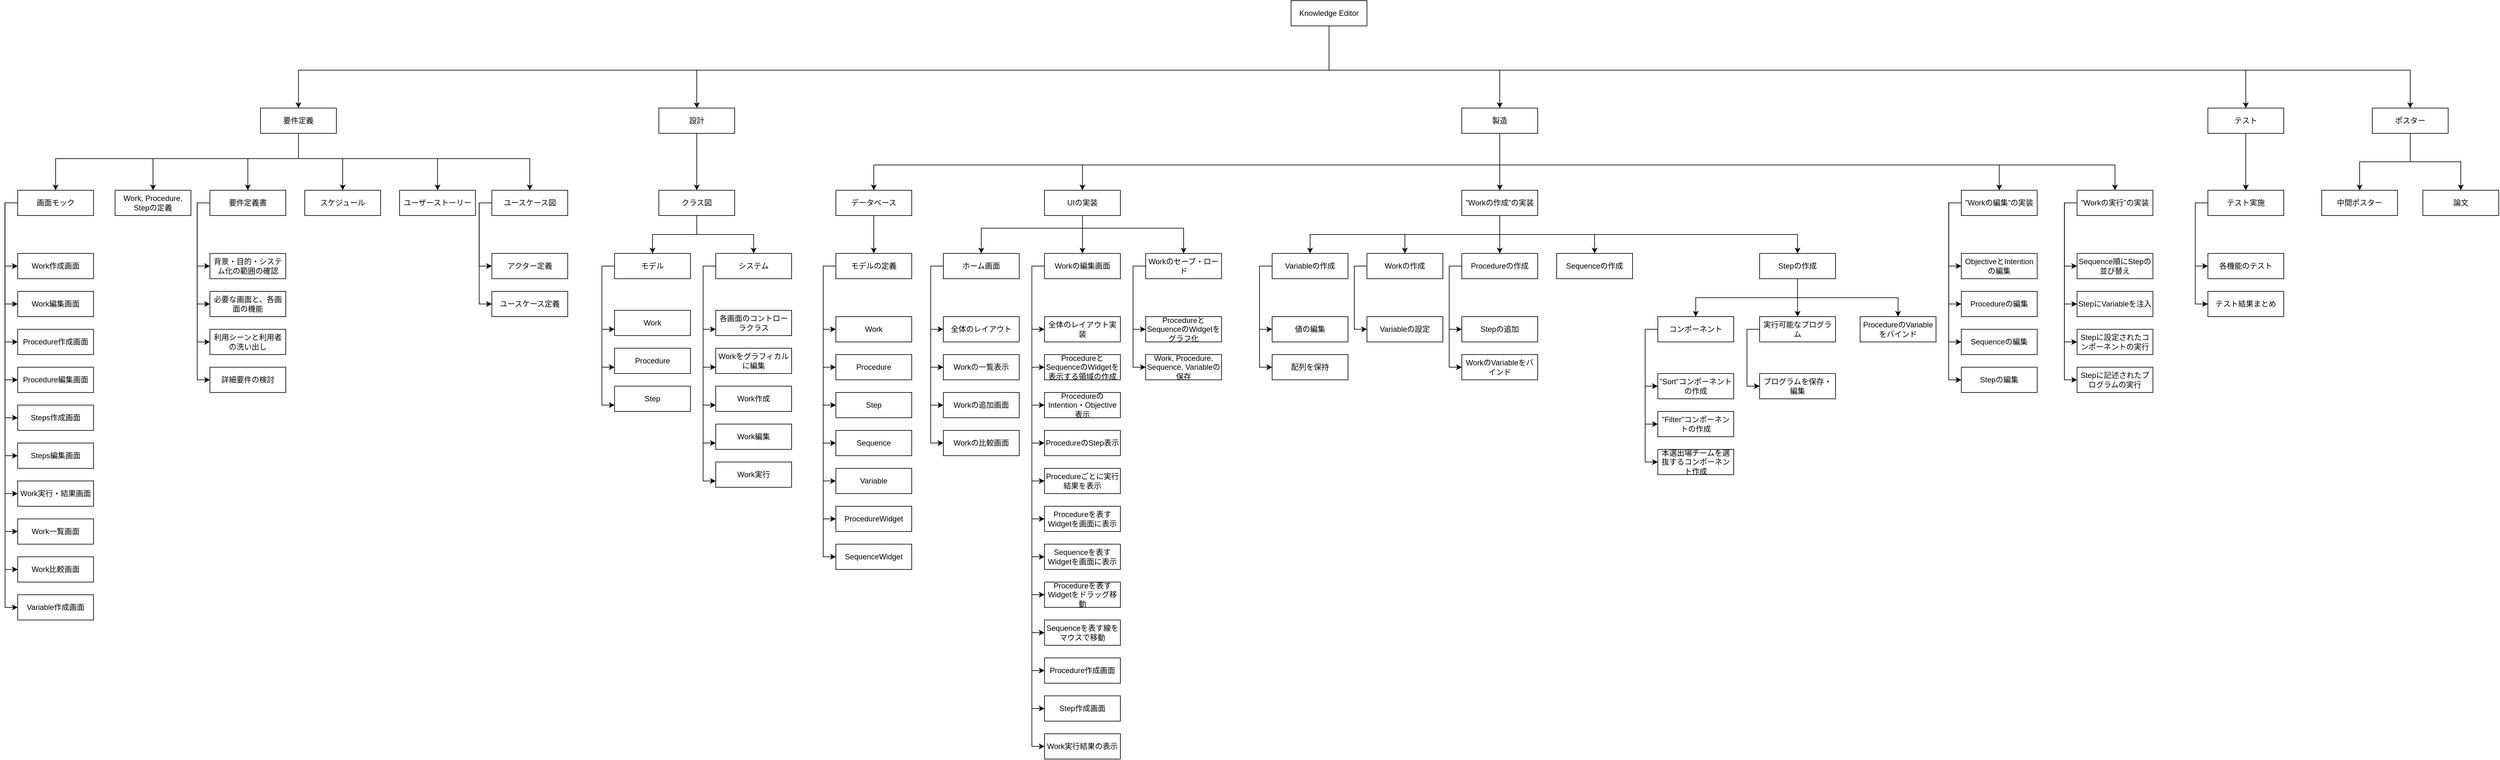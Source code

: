 <mxfile version="14.6.13" type="device"><diagram id="lVi7qiWIST-759iv44Wl" name="ページ1"><mxGraphModel dx="4234" dy="1287" grid="1" gridSize="10" guides="1" tooltips="1" connect="1" arrows="1" fold="1" page="1" pageScale="1" pageWidth="827" pageHeight="1169" math="0" shadow="0"><root><mxCell id="0"/><mxCell id="1" parent="0"/><mxCell id="3sDa7ByoEfuVoLUkTNrT-37" style="edgeStyle=orthogonalEdgeStyle;rounded=0;orthogonalLoop=1;jettySize=auto;html=1;entryX=0.5;entryY=0;entryDx=0;entryDy=0;" parent="1" source="F3FXrlRcW6v-awxGJSZJ-1" target="F3FXrlRcW6v-awxGJSZJ-9" edge="1"><mxGeometry relative="1" as="geometry"><Array as="points"><mxPoint x="-560" y="300"/><mxPoint x="-560" y="300"/></Array></mxGeometry></mxCell><mxCell id="F3FXrlRcW6v-awxGJSZJ-1" value="設計" style="rounded=0;whiteSpace=wrap;html=1;" parent="1" vertex="1"><mxGeometry x="-620" y="240" width="120" height="40" as="geometry"/></mxCell><mxCell id="UP4lYPkxUyZp7-y9vAHW-18" style="edgeStyle=orthogonalEdgeStyle;rounded=0;orthogonalLoop=1;jettySize=auto;html=1;entryX=0.5;entryY=0;entryDx=0;entryDy=0;" parent="1" source="F3FXrlRcW6v-awxGJSZJ-2" target="F3FXrlRcW6v-awxGJSZJ-3" edge="1"><mxGeometry relative="1" as="geometry"><Array as="points"><mxPoint x="440" y="180"/><mxPoint x="-1190" y="180"/></Array></mxGeometry></mxCell><mxCell id="UP4lYPkxUyZp7-y9vAHW-19" style="edgeStyle=orthogonalEdgeStyle;rounded=0;orthogonalLoop=1;jettySize=auto;html=1;entryX=0.5;entryY=0;entryDx=0;entryDy=0;" parent="1" source="F3FXrlRcW6v-awxGJSZJ-2" target="F3FXrlRcW6v-awxGJSZJ-1" edge="1"><mxGeometry relative="1" as="geometry"><Array as="points"><mxPoint x="440" y="180"/><mxPoint x="-560" y="180"/></Array></mxGeometry></mxCell><mxCell id="UP4lYPkxUyZp7-y9vAHW-20" style="edgeStyle=orthogonalEdgeStyle;rounded=0;orthogonalLoop=1;jettySize=auto;html=1;entryX=0.5;entryY=0;entryDx=0;entryDy=0;" parent="1" source="F3FXrlRcW6v-awxGJSZJ-2" target="F3FXrlRcW6v-awxGJSZJ-4" edge="1"><mxGeometry relative="1" as="geometry"><Array as="points"><mxPoint x="440" y="180"/><mxPoint x="710" y="180"/></Array></mxGeometry></mxCell><mxCell id="UP4lYPkxUyZp7-y9vAHW-21" style="edgeStyle=orthogonalEdgeStyle;rounded=0;orthogonalLoop=1;jettySize=auto;html=1;entryX=0.5;entryY=0;entryDx=0;entryDy=0;" parent="1" source="F3FXrlRcW6v-awxGJSZJ-2" target="F3FXrlRcW6v-awxGJSZJ-5" edge="1"><mxGeometry relative="1" as="geometry"><Array as="points"><mxPoint x="440" y="180"/><mxPoint x="1890" y="180"/></Array></mxGeometry></mxCell><mxCell id="UP4lYPkxUyZp7-y9vAHW-22" style="edgeStyle=orthogonalEdgeStyle;rounded=0;orthogonalLoop=1;jettySize=auto;html=1;entryX=0.5;entryY=0;entryDx=0;entryDy=0;" parent="1" source="F3FXrlRcW6v-awxGJSZJ-2" target="F3FXrlRcW6v-awxGJSZJ-6" edge="1"><mxGeometry relative="1" as="geometry"><Array as="points"><mxPoint x="440" y="180"/><mxPoint x="2150" y="180"/></Array></mxGeometry></mxCell><mxCell id="F3FXrlRcW6v-awxGJSZJ-2" value="Knowledge Editor" style="rounded=0;whiteSpace=wrap;html=1;" parent="1" vertex="1"><mxGeometry x="380" y="70" width="120" height="40" as="geometry"/></mxCell><mxCell id="1JZONunIbAxIeULSxciB-2" style="edgeStyle=orthogonalEdgeStyle;rounded=0;orthogonalLoop=1;jettySize=auto;html=1;" parent="1" source="F3FXrlRcW6v-awxGJSZJ-3" target="1JZONunIbAxIeULSxciB-1" edge="1"><mxGeometry relative="1" as="geometry"><Array as="points"><mxPoint x="-1190" y="320"/><mxPoint x="-970" y="320"/></Array></mxGeometry></mxCell><mxCell id="1JZONunIbAxIeULSxciB-3" style="edgeStyle=orthogonalEdgeStyle;rounded=0;orthogonalLoop=1;jettySize=auto;html=1;entryX=0.5;entryY=0;entryDx=0;entryDy=0;" parent="1" source="F3FXrlRcW6v-awxGJSZJ-3" target="F3FXrlRcW6v-awxGJSZJ-8" edge="1"><mxGeometry relative="1" as="geometry"><Array as="points"><mxPoint x="-1190" y="320"/><mxPoint x="-824" y="320"/></Array></mxGeometry></mxCell><mxCell id="qFAdHi8KqijYsSWk2PEL-2" style="edgeStyle=orthogonalEdgeStyle;rounded=0;orthogonalLoop=1;jettySize=auto;html=1;entryX=0.5;entryY=0;entryDx=0;entryDy=0;" parent="1" source="F3FXrlRcW6v-awxGJSZJ-3" target="qFAdHi8KqijYsSWk2PEL-1" edge="1"><mxGeometry relative="1" as="geometry"><Array as="points"><mxPoint x="-907" y="320"/><mxPoint x="-1130" y="320"/></Array></mxGeometry></mxCell><mxCell id="Q5ZHsCSklIZM0fMkc-1t-2" style="edgeStyle=orthogonalEdgeStyle;rounded=0;orthogonalLoop=1;jettySize=auto;html=1;entryX=0.5;entryY=0;entryDx=0;entryDy=0;" parent="1" source="F3FXrlRcW6v-awxGJSZJ-3" target="Q5ZHsCSklIZM0fMkc-1t-1" edge="1"><mxGeometry relative="1" as="geometry"><Array as="points"><mxPoint x="-1190" y="320"/><mxPoint x="-1270" y="320"/></Array></mxGeometry></mxCell><mxCell id="Q5ZHsCSklIZM0fMkc-1t-28" style="edgeStyle=orthogonalEdgeStyle;rounded=0;orthogonalLoop=1;jettySize=auto;html=1;" parent="1" source="F3FXrlRcW6v-awxGJSZJ-3" target="Q5ZHsCSklIZM0fMkc-1t-27" edge="1"><mxGeometry relative="1" as="geometry"><Array as="points"><mxPoint x="-1190" y="320"/><mxPoint x="-1420" y="320"/></Array></mxGeometry></mxCell><mxCell id="Q5ZHsCSklIZM0fMkc-1t-29" style="edgeStyle=orthogonalEdgeStyle;rounded=0;orthogonalLoop=1;jettySize=auto;html=1;entryX=0.5;entryY=0;entryDx=0;entryDy=0;" parent="1" source="F3FXrlRcW6v-awxGJSZJ-3" target="Q5ZHsCSklIZM0fMkc-1t-16" edge="1"><mxGeometry relative="1" as="geometry"><Array as="points"><mxPoint x="-1190" y="320"/><mxPoint x="-1574" y="320"/></Array></mxGeometry></mxCell><mxCell id="F3FXrlRcW6v-awxGJSZJ-3" value="要件定義" style="rounded=0;whiteSpace=wrap;html=1;" parent="1" vertex="1"><mxGeometry x="-1250" y="240" width="120" height="40" as="geometry"/></mxCell><mxCell id="xtS9IlRgWJKiAkORJqHA-21" style="edgeStyle=orthogonalEdgeStyle;rounded=0;orthogonalLoop=1;jettySize=auto;html=1;entryX=0.5;entryY=0;entryDx=0;entryDy=0;" parent="1" source="F3FXrlRcW6v-awxGJSZJ-4" target="xtS9IlRgWJKiAkORJqHA-12" edge="1"><mxGeometry relative="1" as="geometry"><Array as="points"><mxPoint x="710" y="330"/><mxPoint x="50" y="330"/></Array></mxGeometry></mxCell><mxCell id="xtS9IlRgWJKiAkORJqHA-22" style="edgeStyle=orthogonalEdgeStyle;rounded=0;orthogonalLoop=1;jettySize=auto;html=1;entryX=0.5;entryY=0;entryDx=0;entryDy=0;" parent="1" source="F3FXrlRcW6v-awxGJSZJ-4" target="xtS9IlRgWJKiAkORJqHA-1" edge="1"><mxGeometry relative="1" as="geometry"><Array as="points"><mxPoint x="780" y="330"/><mxPoint x="690" y="330"/></Array></mxGeometry></mxCell><mxCell id="xtS9IlRgWJKiAkORJqHA-23" style="edgeStyle=orthogonalEdgeStyle;rounded=0;orthogonalLoop=1;jettySize=auto;html=1;entryX=0.5;entryY=0;entryDx=0;entryDy=0;" parent="1" source="F3FXrlRcW6v-awxGJSZJ-4" target="xtS9IlRgWJKiAkORJqHA-2" edge="1"><mxGeometry relative="1" as="geometry"><Array as="points"><mxPoint x="780" y="330"/><mxPoint x="1297" y="330"/></Array></mxGeometry></mxCell><mxCell id="xtS9IlRgWJKiAkORJqHA-24" style="edgeStyle=orthogonalEdgeStyle;rounded=0;orthogonalLoop=1;jettySize=auto;html=1;entryX=0.5;entryY=0;entryDx=0;entryDy=0;" parent="1" source="F3FXrlRcW6v-awxGJSZJ-4" target="xtS9IlRgWJKiAkORJqHA-3" edge="1"><mxGeometry relative="1" as="geometry"><Array as="points"><mxPoint x="780" y="330"/><mxPoint x="1480" y="330"/></Array></mxGeometry></mxCell><mxCell id="esF5vBghMlhYWOc2b0YA-88" style="edgeStyle=orthogonalEdgeStyle;rounded=0;orthogonalLoop=1;jettySize=auto;html=1;entryX=0.5;entryY=0;entryDx=0;entryDy=0;" parent="1" source="F3FXrlRcW6v-awxGJSZJ-4" target="esF5vBghMlhYWOc2b0YA-10" edge="1"><mxGeometry relative="1" as="geometry"><Array as="points"><mxPoint x="710" y="330"/><mxPoint x="-280" y="330"/></Array></mxGeometry></mxCell><mxCell id="F3FXrlRcW6v-awxGJSZJ-4" value="製造" style="rounded=0;whiteSpace=wrap;html=1;" parent="1" vertex="1"><mxGeometry x="650" y="240" width="120" height="40" as="geometry"/></mxCell><mxCell id="UP4lYPkxUyZp7-y9vAHW-60" style="edgeStyle=orthogonalEdgeStyle;rounded=0;orthogonalLoop=1;jettySize=auto;html=1;entryX=0.5;entryY=0;entryDx=0;entryDy=0;" parent="1" source="F3FXrlRcW6v-awxGJSZJ-5" target="UP4lYPkxUyZp7-y9vAHW-43" edge="1"><mxGeometry relative="1" as="geometry"><Array as="points"><mxPoint x="1890" y="340"/><mxPoint x="1890" y="340"/></Array></mxGeometry></mxCell><mxCell id="F3FXrlRcW6v-awxGJSZJ-5" value="テスト" style="rounded=0;whiteSpace=wrap;html=1;" parent="1" vertex="1"><mxGeometry x="1830" y="240" width="120" height="40" as="geometry"/></mxCell><mxCell id="UP4lYPkxUyZp7-y9vAHW-63" style="edgeStyle=orthogonalEdgeStyle;rounded=0;orthogonalLoop=1;jettySize=auto;html=1;entryX=0.5;entryY=0;entryDx=0;entryDy=0;" parent="1" source="F3FXrlRcW6v-awxGJSZJ-6" target="UP4lYPkxUyZp7-y9vAHW-16" edge="1"><mxGeometry relative="1" as="geometry"/></mxCell><mxCell id="UP4lYPkxUyZp7-y9vAHW-64" style="edgeStyle=orthogonalEdgeStyle;rounded=0;orthogonalLoop=1;jettySize=auto;html=1;entryX=0.5;entryY=0;entryDx=0;entryDy=0;" parent="1" source="F3FXrlRcW6v-awxGJSZJ-6" target="UP4lYPkxUyZp7-y9vAHW-17" edge="1"><mxGeometry relative="1" as="geometry"/></mxCell><mxCell id="F3FXrlRcW6v-awxGJSZJ-6" value="ポスター" style="rounded=0;whiteSpace=wrap;html=1;" parent="1" vertex="1"><mxGeometry x="2090" y="240" width="120" height="40" as="geometry"/></mxCell><mxCell id="F3FXrlRcW6v-awxGJSZJ-8" value="ユースケース図" style="rounded=0;whiteSpace=wrap;html=1;" parent="1" vertex="1"><mxGeometry x="-884.11" y="370" width="120" height="40" as="geometry"/></mxCell><mxCell id="3sDa7ByoEfuVoLUkTNrT-35" style="edgeStyle=orthogonalEdgeStyle;rounded=0;orthogonalLoop=1;jettySize=auto;html=1;entryX=0.5;entryY=0;entryDx=0;entryDy=0;" parent="1" source="F3FXrlRcW6v-awxGJSZJ-9" target="3sDa7ByoEfuVoLUkTNrT-5" edge="1"><mxGeometry relative="1" as="geometry"/></mxCell><mxCell id="3sDa7ByoEfuVoLUkTNrT-36" style="edgeStyle=orthogonalEdgeStyle;rounded=0;orthogonalLoop=1;jettySize=auto;html=1;entryX=0.5;entryY=0;entryDx=0;entryDy=0;" parent="1" source="F3FXrlRcW6v-awxGJSZJ-9" target="3sDa7ByoEfuVoLUkTNrT-6" edge="1"><mxGeometry relative="1" as="geometry"/></mxCell><mxCell id="F3FXrlRcW6v-awxGJSZJ-9" value="クラス図" style="rounded=0;whiteSpace=wrap;html=1;" parent="1" vertex="1"><mxGeometry x="-620" y="370" width="120" height="40" as="geometry"/></mxCell><mxCell id="UP4lYPkxUyZp7-y9vAHW-8" value="各画面のコントローラクラス" style="rounded=0;whiteSpace=wrap;html=1;" parent="1" vertex="1"><mxGeometry x="-530" y="560" width="120" height="40" as="geometry"/></mxCell><mxCell id="UP4lYPkxUyZp7-y9vAHW-9" value="Work" style="rounded=0;whiteSpace=wrap;html=1;" parent="1" vertex="1"><mxGeometry x="-690" y="560" width="120" height="40" as="geometry"/></mxCell><mxCell id="UP4lYPkxUyZp7-y9vAHW-11" value="Procedure" style="rounded=0;whiteSpace=wrap;html=1;" parent="1" vertex="1"><mxGeometry x="-690" y="620" width="120" height="40" as="geometry"/></mxCell><mxCell id="UP4lYPkxUyZp7-y9vAHW-12" value="Step" style="rounded=0;whiteSpace=wrap;html=1;" parent="1" vertex="1"><mxGeometry x="-690" y="680" width="120" height="40" as="geometry"/></mxCell><mxCell id="UP4lYPkxUyZp7-y9vAHW-16" value="中間ポスター" style="rounded=0;whiteSpace=wrap;html=1;" parent="1" vertex="1"><mxGeometry x="2010" y="370" width="120" height="40" as="geometry"/></mxCell><mxCell id="UP4lYPkxUyZp7-y9vAHW-17" value="論文" style="rounded=0;whiteSpace=wrap;html=1;" parent="1" vertex="1"><mxGeometry x="2170" y="370" width="120" height="40" as="geometry"/></mxCell><mxCell id="UP4lYPkxUyZp7-y9vAHW-54" style="edgeStyle=orthogonalEdgeStyle;rounded=0;orthogonalLoop=1;jettySize=auto;html=1;entryX=0;entryY=0.5;entryDx=0;entryDy=0;" parent="1" source="UP4lYPkxUyZp7-y9vAHW-43" target="UP4lYPkxUyZp7-y9vAHW-51" edge="1"><mxGeometry relative="1" as="geometry"><Array as="points"><mxPoint x="1810" y="390"/><mxPoint x="1810" y="490"/></Array></mxGeometry></mxCell><mxCell id="esF5vBghMlhYWOc2b0YA-96" style="edgeStyle=orthogonalEdgeStyle;rounded=0;orthogonalLoop=1;jettySize=auto;html=1;entryX=0;entryY=0.5;entryDx=0;entryDy=0;" parent="1" source="UP4lYPkxUyZp7-y9vAHW-43" target="esF5vBghMlhYWOc2b0YA-95" edge="1"><mxGeometry relative="1" as="geometry"><Array as="points"><mxPoint x="1810" y="390"/><mxPoint x="1810" y="550"/></Array></mxGeometry></mxCell><mxCell id="UP4lYPkxUyZp7-y9vAHW-43" value="テスト実施" style="rounded=0;whiteSpace=wrap;html=1;" parent="1" vertex="1"><mxGeometry x="1830" y="370" width="120" height="40" as="geometry"/></mxCell><mxCell id="UP4lYPkxUyZp7-y9vAHW-51" value="各機能のテスト" style="rounded=0;whiteSpace=wrap;html=1;" parent="1" vertex="1"><mxGeometry x="1830" y="470" width="120" height="40" as="geometry"/></mxCell><mxCell id="esF5vBghMlhYWOc2b0YA-73" style="edgeStyle=orthogonalEdgeStyle;rounded=0;orthogonalLoop=1;jettySize=auto;html=1;entryX=0.5;entryY=0;entryDx=0;entryDy=0;" parent="1" source="xtS9IlRgWJKiAkORJqHA-1" target="xtS9IlRgWJKiAkORJqHA-4" edge="1"><mxGeometry relative="1" as="geometry"/></mxCell><mxCell id="esF5vBghMlhYWOc2b0YA-74" style="edgeStyle=orthogonalEdgeStyle;rounded=0;orthogonalLoop=1;jettySize=auto;html=1;entryX=0.5;entryY=0;entryDx=0;entryDy=0;" parent="1" source="xtS9IlRgWJKiAkORJqHA-1" target="esF5vBghMlhYWOc2b0YA-8" edge="1"><mxGeometry relative="1" as="geometry"><Array as="points"><mxPoint x="710" y="440"/><mxPoint x="410" y="440"/></Array></mxGeometry></mxCell><mxCell id="esF5vBghMlhYWOc2b0YA-75" style="edgeStyle=orthogonalEdgeStyle;rounded=0;orthogonalLoop=1;jettySize=auto;html=1;" parent="1" source="xtS9IlRgWJKiAkORJqHA-1" target="xtS9IlRgWJKiAkORJqHA-37" edge="1"><mxGeometry relative="1" as="geometry"><Array as="points"><mxPoint x="710" y="440"/><mxPoint x="560" y="440"/></Array></mxGeometry></mxCell><mxCell id="esF5vBghMlhYWOc2b0YA-76" style="edgeStyle=orthogonalEdgeStyle;rounded=0;orthogonalLoop=1;jettySize=auto;html=1;entryX=0.5;entryY=0;entryDx=0;entryDy=0;" parent="1" source="xtS9IlRgWJKiAkORJqHA-1" target="xtS9IlRgWJKiAkORJqHA-5" edge="1"><mxGeometry relative="1" as="geometry"><Array as="points"><mxPoint x="710" y="440"/><mxPoint x="860" y="440"/></Array></mxGeometry></mxCell><mxCell id="esF5vBghMlhYWOc2b0YA-77" style="edgeStyle=orthogonalEdgeStyle;rounded=0;orthogonalLoop=1;jettySize=auto;html=1;" parent="1" source="xtS9IlRgWJKiAkORJqHA-1" target="esF5vBghMlhYWOc2b0YA-1" edge="1"><mxGeometry relative="1" as="geometry"><Array as="points"><mxPoint x="710" y="440"/><mxPoint x="1181" y="440"/></Array></mxGeometry></mxCell><mxCell id="xtS9IlRgWJKiAkORJqHA-1" value="”Workの作成”の実装" style="rounded=0;whiteSpace=wrap;html=1;" parent="1" vertex="1"><mxGeometry x="650" y="370" width="120" height="40" as="geometry"/></mxCell><mxCell id="esF5vBghMlhYWOc2b0YA-81" style="edgeStyle=orthogonalEdgeStyle;rounded=0;orthogonalLoop=1;jettySize=auto;html=1;entryX=0;entryY=0.5;entryDx=0;entryDy=0;" parent="1" source="xtS9IlRgWJKiAkORJqHA-2" target="xtS9IlRgWJKiAkORJqHA-9" edge="1"><mxGeometry relative="1" as="geometry"><Array as="points"><mxPoint x="1420.06" y="390"/><mxPoint x="1420.06" y="670"/></Array></mxGeometry></mxCell><mxCell id="xtS9IlRgWJKiAkORJqHA-2" value="”Workの編集”の実装" style="rounded=0;whiteSpace=wrap;html=1;" parent="1" vertex="1"><mxGeometry x="1440.06" y="370" width="120" height="40" as="geometry"/></mxCell><mxCell id="xtS9IlRgWJKiAkORJqHA-3" value="”Workの実行”の実装" style="rounded=0;whiteSpace=wrap;html=1;" parent="1" vertex="1"><mxGeometry x="1623.06" y="370" width="120" height="40" as="geometry"/></mxCell><mxCell id="esF5vBghMlhYWOc2b0YA-68" style="edgeStyle=orthogonalEdgeStyle;rounded=0;orthogonalLoop=1;jettySize=auto;html=1;entryX=0;entryY=0.5;entryDx=0;entryDy=0;" parent="1" source="xtS9IlRgWJKiAkORJqHA-4" target="esF5vBghMlhYWOc2b0YA-6" edge="1"><mxGeometry relative="1" as="geometry"><Array as="points"><mxPoint x="630" y="490"/><mxPoint x="630" y="590"/></Array></mxGeometry></mxCell><mxCell id="esF5vBghMlhYWOc2b0YA-69" style="edgeStyle=orthogonalEdgeStyle;rounded=0;orthogonalLoop=1;jettySize=auto;html=1;entryX=0;entryY=0.5;entryDx=0;entryDy=0;" parent="1" source="xtS9IlRgWJKiAkORJqHA-4" target="esF5vBghMlhYWOc2b0YA-7" edge="1"><mxGeometry relative="1" as="geometry"><Array as="points"><mxPoint x="630" y="490"/><mxPoint x="630" y="650"/></Array></mxGeometry></mxCell><mxCell id="xtS9IlRgWJKiAkORJqHA-4" value="Procedureの作成" style="rounded=0;whiteSpace=wrap;html=1;" parent="1" vertex="1"><mxGeometry x="650" y="470" width="120" height="40" as="geometry"/></mxCell><mxCell id="xtS9IlRgWJKiAkORJqHA-5" value="Sequenceの作成" style="rounded=0;whiteSpace=wrap;html=1;" parent="1" vertex="1"><mxGeometry x="800" y="470" width="120" height="40" as="geometry"/></mxCell><mxCell id="xtS9IlRgWJKiAkORJqHA-7" value="Procedureの編集" style="rounded=0;whiteSpace=wrap;html=1;" parent="1" vertex="1"><mxGeometry x="1440.06" y="530" width="120" height="40" as="geometry"/></mxCell><mxCell id="xtS9IlRgWJKiAkORJqHA-8" value="Sequenceの編集" style="rounded=0;whiteSpace=wrap;html=1;" parent="1" vertex="1"><mxGeometry x="1440.06" y="590" width="120" height="40" as="geometry"/></mxCell><mxCell id="xtS9IlRgWJKiAkORJqHA-9" value="Stepの編集" style="rounded=0;whiteSpace=wrap;html=1;" parent="1" vertex="1"><mxGeometry x="1440.06" y="650" width="120" height="40" as="geometry"/></mxCell><mxCell id="xtS9IlRgWJKiAkORJqHA-10" value="Stepに設定されたコンポーネントの実行" style="rounded=0;whiteSpace=wrap;html=1;" parent="1" vertex="1"><mxGeometry x="1623.06" y="590" width="120" height="40" as="geometry"/></mxCell><mxCell id="xtS9IlRgWJKiAkORJqHA-11" value="Stepに記述されたプログラムの実行" style="rounded=0;whiteSpace=wrap;html=1;" parent="1" vertex="1"><mxGeometry x="1623.06" y="650" width="120" height="40" as="geometry"/></mxCell><mxCell id="esF5vBghMlhYWOc2b0YA-86" style="edgeStyle=orthogonalEdgeStyle;rounded=0;orthogonalLoop=1;jettySize=auto;html=1;entryX=0.5;entryY=0;entryDx=0;entryDy=0;" parent="1" source="xtS9IlRgWJKiAkORJqHA-12" target="3sDa7ByoEfuVoLUkTNrT-8" edge="1"><mxGeometry relative="1" as="geometry"><Array as="points"><mxPoint x="50" y="430"/><mxPoint x="-110" y="430"/></Array></mxGeometry></mxCell><mxCell id="esF5vBghMlhYWOc2b0YA-87" style="edgeStyle=orthogonalEdgeStyle;rounded=0;orthogonalLoop=1;jettySize=auto;html=1;entryX=0.5;entryY=0;entryDx=0;entryDy=0;" parent="1" source="xtS9IlRgWJKiAkORJqHA-12" target="esF5vBghMlhYWOc2b0YA-14" edge="1"><mxGeometry relative="1" as="geometry"/></mxCell><mxCell id="ymJa5Sg6elSwxdVsCBv4-28" style="edgeStyle=orthogonalEdgeStyle;rounded=0;orthogonalLoop=1;jettySize=auto;html=1;entryX=0.5;entryY=0;entryDx=0;entryDy=0;" parent="1" source="xtS9IlRgWJKiAkORJqHA-12" target="ymJa5Sg6elSwxdVsCBv4-24" edge="1"><mxGeometry relative="1" as="geometry"><Array as="points"><mxPoint x="50" y="430"/><mxPoint x="210" y="430"/></Array></mxGeometry></mxCell><mxCell id="xtS9IlRgWJKiAkORJqHA-12" value="UIの実装" style="rounded=0;whiteSpace=wrap;html=1;" parent="1" vertex="1"><mxGeometry x="-10" y="370" width="120" height="40" as="geometry"/></mxCell><mxCell id="esF5vBghMlhYWOc2b0YA-67" style="edgeStyle=orthogonalEdgeStyle;rounded=0;orthogonalLoop=1;jettySize=auto;html=1;entryX=0;entryY=0.5;entryDx=0;entryDy=0;" parent="1" source="xtS9IlRgWJKiAkORJqHA-37" target="esF5vBghMlhYWOc2b0YA-34" edge="1"><mxGeometry relative="1" as="geometry"><Array as="points"><mxPoint x="480" y="490"/><mxPoint x="480" y="590"/></Array></mxGeometry></mxCell><mxCell id="xtS9IlRgWJKiAkORJqHA-37" value="Workの作成" style="rounded=0;whiteSpace=wrap;html=1;" parent="1" vertex="1"><mxGeometry x="500" y="470" width="120" height="40" as="geometry"/></mxCell><mxCell id="3sDa7ByoEfuVoLUkTNrT-5" value="モデル" style="rounded=0;whiteSpace=wrap;html=1;" parent="1" vertex="1"><mxGeometry x="-690" y="470" width="120" height="40" as="geometry"/></mxCell><mxCell id="3sDa7ByoEfuVoLUkTNrT-6" value="システム" style="rounded=0;whiteSpace=wrap;html=1;" parent="1" vertex="1"><mxGeometry x="-530" y="470" width="120" height="40" as="geometry"/></mxCell><mxCell id="3sDa7ByoEfuVoLUkTNrT-7" value="Workをグラフィカルに編集" style="rounded=0;whiteSpace=wrap;html=1;" parent="1" vertex="1"><mxGeometry x="-530" y="620" width="120" height="40" as="geometry"/></mxCell><mxCell id="3sDa7ByoEfuVoLUkTNrT-8" value="ホーム画面" style="rounded=0;whiteSpace=wrap;html=1;" parent="1" vertex="1"><mxGeometry x="-170" y="470" width="120" height="40" as="geometry"/></mxCell><mxCell id="3sDa7ByoEfuVoLUkTNrT-18" value="Work作成" style="rounded=0;whiteSpace=wrap;html=1;" parent="1" vertex="1"><mxGeometry x="-530" y="680" width="120" height="40" as="geometry"/></mxCell><mxCell id="3sDa7ByoEfuVoLUkTNrT-19" value="Work編集" style="rounded=0;whiteSpace=wrap;html=1;" parent="1" vertex="1"><mxGeometry x="-530" y="740" width="120" height="40" as="geometry"/></mxCell><mxCell id="3sDa7ByoEfuVoLUkTNrT-20" value="Work実行" style="rounded=0;whiteSpace=wrap;html=1;" parent="1" vertex="1"><mxGeometry x="-530" y="800" width="120" height="40" as="geometry"/></mxCell><mxCell id="3sDa7ByoEfuVoLUkTNrT-21" style="edgeStyle=orthogonalEdgeStyle;rounded=0;orthogonalLoop=1;jettySize=auto;html=1;entryX=0;entryY=0.5;entryDx=0;entryDy=0;" parent="1" edge="1"><mxGeometry relative="1" as="geometry"><Array as="points"><mxPoint x="-550" y="490"/><mxPoint x="-550" y="590"/></Array><mxPoint x="-530" y="490" as="sourcePoint"/><mxPoint x="-530" y="590" as="targetPoint"/></mxGeometry></mxCell><mxCell id="3sDa7ByoEfuVoLUkTNrT-22" style="edgeStyle=orthogonalEdgeStyle;rounded=0;orthogonalLoop=1;jettySize=auto;html=1;entryX=0;entryY=0.5;entryDx=0;entryDy=0;" parent="1" edge="1"><mxGeometry relative="1" as="geometry"><Array as="points"><mxPoint x="-550" y="490"/><mxPoint x="-550" y="650"/></Array><mxPoint x="-530" y="490" as="sourcePoint"/><mxPoint x="-530" y="650" as="targetPoint"/></mxGeometry></mxCell><mxCell id="3sDa7ByoEfuVoLUkTNrT-23" style="edgeStyle=orthogonalEdgeStyle;rounded=0;orthogonalLoop=1;jettySize=auto;html=1;entryX=0;entryY=0.5;entryDx=0;entryDy=0;" parent="1" edge="1"><mxGeometry relative="1" as="geometry"><Array as="points"><mxPoint x="-550" y="490"/><mxPoint x="-550" y="710"/></Array><mxPoint x="-530" y="490" as="sourcePoint"/><mxPoint x="-530" y="710" as="targetPoint"/></mxGeometry></mxCell><mxCell id="3sDa7ByoEfuVoLUkTNrT-24" style="edgeStyle=orthogonalEdgeStyle;rounded=0;orthogonalLoop=1;jettySize=auto;html=1;entryX=0;entryY=0.5;entryDx=0;entryDy=0;" parent="1" edge="1"><mxGeometry relative="1" as="geometry"><Array as="points"><mxPoint x="-550" y="490"/><mxPoint x="-550" y="770"/></Array><mxPoint x="-530" y="490" as="sourcePoint"/><mxPoint x="-530" y="770" as="targetPoint"/></mxGeometry></mxCell><mxCell id="3sDa7ByoEfuVoLUkTNrT-25" style="edgeStyle=orthogonalEdgeStyle;rounded=0;orthogonalLoop=1;jettySize=auto;html=1;entryX=0;entryY=0.5;entryDx=0;entryDy=0;" parent="1" edge="1"><mxGeometry relative="1" as="geometry"><Array as="points"><mxPoint x="-550" y="490"/><mxPoint x="-550" y="830"/></Array><mxPoint x="-530" y="490" as="sourcePoint"/><mxPoint x="-530" y="830" as="targetPoint"/></mxGeometry></mxCell><mxCell id="3sDa7ByoEfuVoLUkTNrT-28" style="edgeStyle=orthogonalEdgeStyle;rounded=0;orthogonalLoop=1;jettySize=auto;html=1;entryX=0;entryY=0.5;entryDx=0;entryDy=0;" parent="1" edge="1"><mxGeometry relative="1" as="geometry"><Array as="points"><mxPoint x="-710" y="490"/><mxPoint x="-710" y="590"/></Array><mxPoint x="-690" y="490" as="sourcePoint"/><mxPoint x="-690" y="590" as="targetPoint"/></mxGeometry></mxCell><mxCell id="3sDa7ByoEfuVoLUkTNrT-29" style="edgeStyle=orthogonalEdgeStyle;rounded=0;orthogonalLoop=1;jettySize=auto;html=1;entryX=0;entryY=0.5;entryDx=0;entryDy=0;" parent="1" edge="1"><mxGeometry relative="1" as="geometry"><Array as="points"><mxPoint x="-710" y="490"/><mxPoint x="-710" y="650"/></Array><mxPoint x="-690" y="490" as="sourcePoint"/><mxPoint x="-690" y="650" as="targetPoint"/></mxGeometry></mxCell><mxCell id="3sDa7ByoEfuVoLUkTNrT-30" style="edgeStyle=orthogonalEdgeStyle;rounded=0;orthogonalLoop=1;jettySize=auto;html=1;entryX=0;entryY=0.5;entryDx=0;entryDy=0;" parent="1" edge="1"><mxGeometry relative="1" as="geometry"><Array as="points"><mxPoint x="-710" y="490"/><mxPoint x="-710" y="710"/></Array><mxPoint x="-690" y="490" as="sourcePoint"/><mxPoint x="-690" y="710" as="targetPoint"/></mxGeometry></mxCell><mxCell id="1JZONunIbAxIeULSxciB-1" value="ユーザーストーリー" style="rounded=0;whiteSpace=wrap;html=1;" parent="1" vertex="1"><mxGeometry x="-1030" y="370" width="120" height="40" as="geometry"/></mxCell><mxCell id="1JZONunIbAxIeULSxciB-6" value="アクター定義" style="rounded=0;whiteSpace=wrap;html=1;" parent="1" vertex="1"><mxGeometry x="-884.11" y="470" width="120" height="40" as="geometry"/></mxCell><mxCell id="1JZONunIbAxIeULSxciB-7" value="ユースケース定義" style="rounded=0;whiteSpace=wrap;html=1;" parent="1" vertex="1"><mxGeometry x="-884.11" y="530" width="120" height="40" as="geometry"/></mxCell><mxCell id="1JZONunIbAxIeULSxciB-8" style="edgeStyle=orthogonalEdgeStyle;rounded=0;orthogonalLoop=1;jettySize=auto;html=1;entryX=0;entryY=0.5;entryDx=0;entryDy=0;" parent="1" edge="1"><mxGeometry relative="1" as="geometry"><Array as="points"><mxPoint x="-904.11" y="390"/><mxPoint x="-904.11" y="490"/></Array><mxPoint x="-884.11" y="390" as="sourcePoint"/><mxPoint x="-884.11" y="490" as="targetPoint"/></mxGeometry></mxCell><mxCell id="1JZONunIbAxIeULSxciB-9" style="edgeStyle=orthogonalEdgeStyle;rounded=0;orthogonalLoop=1;jettySize=auto;html=1;entryX=0;entryY=0.5;entryDx=0;entryDy=0;" parent="1" edge="1"><mxGeometry relative="1" as="geometry"><Array as="points"><mxPoint x="-904.11" y="390"/><mxPoint x="-904.11" y="550"/></Array><mxPoint x="-884.11" y="390" as="sourcePoint"/><mxPoint x="-884.11" y="550" as="targetPoint"/></mxGeometry></mxCell><mxCell id="qFAdHi8KqijYsSWk2PEL-1" value="スケジュール" style="rounded=0;whiteSpace=wrap;html=1;" parent="1" vertex="1"><mxGeometry x="-1180" y="370" width="120" height="40" as="geometry"/></mxCell><mxCell id="ymJa5Sg6elSwxdVsCBv4-10" style="edgeStyle=orthogonalEdgeStyle;rounded=0;orthogonalLoop=1;jettySize=auto;html=1;entryX=0.5;entryY=0;entryDx=0;entryDy=0;" parent="1" source="esF5vBghMlhYWOc2b0YA-1" target="ymJa5Sg6elSwxdVsCBv4-3" edge="1"><mxGeometry relative="1" as="geometry"><Array as="points"><mxPoint x="1181" y="540"/><mxPoint x="1020" y="540"/></Array></mxGeometry></mxCell><mxCell id="ymJa5Sg6elSwxdVsCBv4-11" style="edgeStyle=orthogonalEdgeStyle;rounded=0;orthogonalLoop=1;jettySize=auto;html=1;entryX=0.5;entryY=0;entryDx=0;entryDy=0;" parent="1" source="esF5vBghMlhYWOc2b0YA-1" target="esF5vBghMlhYWOc2b0YA-3" edge="1"><mxGeometry relative="1" as="geometry"/></mxCell><mxCell id="ymJa5Sg6elSwxdVsCBv4-12" style="edgeStyle=orthogonalEdgeStyle;rounded=0;orthogonalLoop=1;jettySize=auto;html=1;entryX=0.5;entryY=0;entryDx=0;entryDy=0;" parent="1" source="esF5vBghMlhYWOc2b0YA-1" target="ymJa5Sg6elSwxdVsCBv4-6" edge="1"><mxGeometry relative="1" as="geometry"><Array as="points"><mxPoint x="1181" y="540"/><mxPoint x="1340" y="540"/></Array></mxGeometry></mxCell><mxCell id="esF5vBghMlhYWOc2b0YA-1" value="Stepの作成" style="rounded=0;whiteSpace=wrap;html=1;" parent="1" vertex="1"><mxGeometry x="1121" y="470" width="120" height="40" as="geometry"/></mxCell><mxCell id="esF5vBghMlhYWOc2b0YA-2" value="&quot;Sort&quot;コンポーネントの作成" style="rounded=0;whiteSpace=wrap;html=1;" parent="1" vertex="1"><mxGeometry x="960" y="660" width="120" height="40" as="geometry"/></mxCell><mxCell id="esF5vBghMlhYWOc2b0YA-3" value="実行可能なプログラム" style="rounded=0;whiteSpace=wrap;html=1;" parent="1" vertex="1"><mxGeometry x="1121" y="570" width="120" height="40" as="geometry"/></mxCell><mxCell id="esF5vBghMlhYWOc2b0YA-4" value="&quot;Filter&quot;コンポーネントの作成" style="rounded=0;whiteSpace=wrap;html=1;" parent="1" vertex="1"><mxGeometry x="960" y="720" width="120" height="40" as="geometry"/></mxCell><mxCell id="esF5vBghMlhYWOc2b0YA-6" value="Stepの追加" style="rounded=0;whiteSpace=wrap;html=1;" parent="1" vertex="1"><mxGeometry x="650" y="570" width="120" height="40" as="geometry"/></mxCell><mxCell id="esF5vBghMlhYWOc2b0YA-7" value="WorkのVariableをバインド" style="rounded=0;whiteSpace=wrap;html=1;" parent="1" vertex="1"><mxGeometry x="650" y="630" width="120" height="40" as="geometry"/></mxCell><mxCell id="esF5vBghMlhYWOc2b0YA-66" style="edgeStyle=orthogonalEdgeStyle;rounded=0;orthogonalLoop=1;jettySize=auto;html=1;entryX=0;entryY=0.5;entryDx=0;entryDy=0;" parent="1" source="esF5vBghMlhYWOc2b0YA-8" target="esF5vBghMlhYWOc2b0YA-31" edge="1"><mxGeometry relative="1" as="geometry"><Array as="points"><mxPoint x="330" y="490"/><mxPoint x="330" y="590"/></Array></mxGeometry></mxCell><mxCell id="t0De4SgXhurrSIAZChFs-5" style="edgeStyle=orthogonalEdgeStyle;rounded=0;orthogonalLoop=1;jettySize=auto;html=1;entryX=0;entryY=0.5;entryDx=0;entryDy=0;" edge="1" parent="1" source="esF5vBghMlhYWOc2b0YA-8" target="t0De4SgXhurrSIAZChFs-4"><mxGeometry relative="1" as="geometry"><Array as="points"><mxPoint x="330" y="490"/><mxPoint x="330" y="650"/></Array></mxGeometry></mxCell><mxCell id="esF5vBghMlhYWOc2b0YA-8" value="Variableの作成" style="rounded=0;whiteSpace=wrap;html=1;" parent="1" vertex="1"><mxGeometry x="350" y="470" width="120" height="40" as="geometry"/></mxCell><mxCell id="esF5vBghMlhYWOc2b0YA-50" style="edgeStyle=orthogonalEdgeStyle;rounded=0;orthogonalLoop=1;jettySize=auto;html=1;entryX=0.5;entryY=0;entryDx=0;entryDy=0;" parent="1" source="esF5vBghMlhYWOc2b0YA-10" target="esF5vBghMlhYWOc2b0YA-35" edge="1"><mxGeometry relative="1" as="geometry"/></mxCell><mxCell id="esF5vBghMlhYWOc2b0YA-10" value="データベース" style="rounded=0;whiteSpace=wrap;html=1;" parent="1" vertex="1"><mxGeometry x="-340" y="370" width="120" height="40" as="geometry"/></mxCell><mxCell id="esF5vBghMlhYWOc2b0YA-11" value="Workの一覧表示" style="rounded=0;whiteSpace=wrap;html=1;" parent="1" vertex="1"><mxGeometry x="-170" y="630" width="120" height="40" as="geometry"/></mxCell><mxCell id="esF5vBghMlhYWOc2b0YA-12" value="Workの比較画面" style="rounded=0;whiteSpace=wrap;html=1;" parent="1" vertex="1"><mxGeometry x="-170" y="750" width="120" height="40" as="geometry"/></mxCell><mxCell id="esF5vBghMlhYWOc2b0YA-13" value="Workの追加画面" style="rounded=0;whiteSpace=wrap;html=1;" parent="1" vertex="1"><mxGeometry x="-170" y="690" width="120" height="40" as="geometry"/></mxCell><mxCell id="esF5vBghMlhYWOc2b0YA-64" style="edgeStyle=orthogonalEdgeStyle;rounded=0;orthogonalLoop=1;jettySize=auto;html=1;entryX=0;entryY=0.5;entryDx=0;entryDy=0;" parent="1" source="esF5vBghMlhYWOc2b0YA-14" edge="1"><mxGeometry relative="1" as="geometry"><Array as="points"><mxPoint x="-30" y="490"/><mxPoint x="-30" y="950"/></Array><mxPoint x="-10" y="950" as="targetPoint"/></mxGeometry></mxCell><mxCell id="esF5vBghMlhYWOc2b0YA-65" style="edgeStyle=orthogonalEdgeStyle;rounded=0;orthogonalLoop=1;jettySize=auto;html=1;entryX=0;entryY=0.5;entryDx=0;entryDy=0;" parent="1" source="esF5vBghMlhYWOc2b0YA-14" edge="1"><mxGeometry relative="1" as="geometry"><Array as="points"><mxPoint x="-30" y="490"/><mxPoint x="-30" y="1010"/></Array><mxPoint x="-10" y="1010" as="targetPoint"/></mxGeometry></mxCell><mxCell id="esF5vBghMlhYWOc2b0YA-93" style="edgeStyle=orthogonalEdgeStyle;rounded=0;orthogonalLoop=1;jettySize=auto;html=1;entryX=0;entryY=0.5;entryDx=0;entryDy=0;" parent="1" source="esF5vBghMlhYWOc2b0YA-14" edge="1"><mxGeometry relative="1" as="geometry"><Array as="points"><mxPoint x="-30" y="490"/><mxPoint x="-30" y="1070"/></Array><mxPoint x="-10" y="1070" as="targetPoint"/></mxGeometry></mxCell><mxCell id="esF5vBghMlhYWOc2b0YA-94" style="edgeStyle=orthogonalEdgeStyle;rounded=0;orthogonalLoop=1;jettySize=auto;html=1;entryX=0;entryY=0.5;entryDx=0;entryDy=0;" parent="1" source="esF5vBghMlhYWOc2b0YA-14" edge="1"><mxGeometry relative="1" as="geometry"><Array as="points"><mxPoint x="-30" y="490"/><mxPoint x="-30" y="1130"/></Array><mxPoint x="-10" y="1130" as="targetPoint"/></mxGeometry></mxCell><mxCell id="SCYDwMw6SNQFkPAWRo8w-12" style="edgeStyle=orthogonalEdgeStyle;rounded=0;orthogonalLoop=1;jettySize=auto;html=1;entryX=0;entryY=0.5;entryDx=0;entryDy=0;" parent="1" source="esF5vBghMlhYWOc2b0YA-14" target="SCYDwMw6SNQFkPAWRo8w-10" edge="1"><mxGeometry relative="1" as="geometry"><Array as="points"><mxPoint x="-30" y="490"/><mxPoint x="-30" y="1190"/></Array></mxGeometry></mxCell><mxCell id="t0De4SgXhurrSIAZChFs-12" style="edgeStyle=orthogonalEdgeStyle;rounded=0;orthogonalLoop=1;jettySize=auto;html=1;entryX=0;entryY=0.5;entryDx=0;entryDy=0;" edge="1" parent="1" source="esF5vBghMlhYWOc2b0YA-14" target="t0De4SgXhurrSIAZChFs-8"><mxGeometry relative="1" as="geometry"><Array as="points"><mxPoint x="-30" y="490"/><mxPoint x="-30" y="1250"/></Array></mxGeometry></mxCell><mxCell id="esF5vBghMlhYWOc2b0YA-14" value="Workの編集画面" style="rounded=0;whiteSpace=wrap;html=1;" parent="1" vertex="1"><mxGeometry x="-10" y="470" width="120" height="40" as="geometry"/></mxCell><mxCell id="esF5vBghMlhYWOc2b0YA-19" value="全体のレイアウト" style="rounded=0;whiteSpace=wrap;html=1;" parent="1" vertex="1"><mxGeometry x="-170" y="570" width="120" height="40" as="geometry"/></mxCell><mxCell id="esF5vBghMlhYWOc2b0YA-28" value="ObjectiveとIntentionの編集" style="rounded=0;whiteSpace=wrap;html=1;" parent="1" vertex="1"><mxGeometry x="1440.06" y="470" width="120" height="40" as="geometry"/></mxCell><mxCell id="esF5vBghMlhYWOc2b0YA-29" value="StepにVariableを注入" style="rounded=0;whiteSpace=wrap;html=1;" parent="1" vertex="1"><mxGeometry x="1623.06" y="530" width="120" height="40" as="geometry"/></mxCell><mxCell id="esF5vBghMlhYWOc2b0YA-31" value="値の編集" style="rounded=0;whiteSpace=wrap;html=1;" parent="1" vertex="1"><mxGeometry x="350" y="570" width="120" height="40" as="geometry"/></mxCell><mxCell id="esF5vBghMlhYWOc2b0YA-33" value="Sequence順にStepの並び替え" style="rounded=0;whiteSpace=wrap;html=1;" parent="1" vertex="1"><mxGeometry x="1623.06" y="470" width="120" height="40" as="geometry"/></mxCell><mxCell id="esF5vBghMlhYWOc2b0YA-34" value="Variableの設定" style="rounded=0;whiteSpace=wrap;html=1;" parent="1" vertex="1"><mxGeometry x="500" y="570" width="120" height="40" as="geometry"/></mxCell><mxCell id="ymJa5Sg6elSwxdVsCBv4-2" style="edgeStyle=orthogonalEdgeStyle;rounded=0;orthogonalLoop=1;jettySize=auto;html=1;entryX=0;entryY=0.5;entryDx=0;entryDy=0;" parent="1" source="esF5vBghMlhYWOc2b0YA-35" target="ymJa5Sg6elSwxdVsCBv4-1" edge="1"><mxGeometry relative="1" as="geometry"><Array as="points"><mxPoint x="-360" y="490"/><mxPoint x="-360" y="950"/></Array></mxGeometry></mxCell><mxCell id="esF5vBghMlhYWOc2b0YA-35" value="モデルの定義" style="rounded=0;whiteSpace=wrap;html=1;" parent="1" vertex="1"><mxGeometry x="-340" y="470" width="120" height="40" as="geometry"/></mxCell><mxCell id="esF5vBghMlhYWOc2b0YA-36" value="Work" style="rounded=0;whiteSpace=wrap;html=1;" parent="1" vertex="1"><mxGeometry x="-340" y="570" width="120" height="40" as="geometry"/></mxCell><mxCell id="esF5vBghMlhYWOc2b0YA-37" value="Procedure" style="rounded=0;whiteSpace=wrap;html=1;" parent="1" vertex="1"><mxGeometry x="-340" y="630" width="120" height="40" as="geometry"/></mxCell><mxCell id="esF5vBghMlhYWOc2b0YA-38" value="Step" style="rounded=0;whiteSpace=wrap;html=1;" parent="1" vertex="1"><mxGeometry x="-340" y="690" width="120" height="40" as="geometry"/></mxCell><mxCell id="esF5vBghMlhYWOc2b0YA-40" value="Sequence" style="rounded=0;whiteSpace=wrap;html=1;" parent="1" vertex="1"><mxGeometry x="-340" y="750" width="120" height="40" as="geometry"/></mxCell><mxCell id="esF5vBghMlhYWOc2b0YA-41" value="Variable" style="rounded=0;whiteSpace=wrap;html=1;" parent="1" vertex="1"><mxGeometry x="-340" y="810" width="120" height="40" as="geometry"/></mxCell><mxCell id="esF5vBghMlhYWOc2b0YA-42" value="ProcedureWidget" style="rounded=0;whiteSpace=wrap;html=1;" parent="1" vertex="1"><mxGeometry x="-340" y="870" width="120" height="40" as="geometry"/></mxCell><mxCell id="esF5vBghMlhYWOc2b0YA-43" style="edgeStyle=orthogonalEdgeStyle;rounded=0;orthogonalLoop=1;jettySize=auto;html=1;entryX=0;entryY=0.5;entryDx=0;entryDy=0;" parent="1" edge="1"><mxGeometry relative="1" as="geometry"><Array as="points"><mxPoint x="-360" y="490"/><mxPoint x="-360" y="590"/></Array><mxPoint x="-340.0" y="490" as="sourcePoint"/><mxPoint x="-340.0" y="590" as="targetPoint"/></mxGeometry></mxCell><mxCell id="esF5vBghMlhYWOc2b0YA-44" style="edgeStyle=orthogonalEdgeStyle;rounded=0;orthogonalLoop=1;jettySize=auto;html=1;entryX=0;entryY=0.5;entryDx=0;entryDy=0;" parent="1" edge="1"><mxGeometry relative="1" as="geometry"><Array as="points"><mxPoint x="-360" y="490"/><mxPoint x="-360" y="650"/></Array><mxPoint x="-340.0" y="490" as="sourcePoint"/><mxPoint x="-340.0" y="650" as="targetPoint"/></mxGeometry></mxCell><mxCell id="esF5vBghMlhYWOc2b0YA-45" style="edgeStyle=orthogonalEdgeStyle;rounded=0;orthogonalLoop=1;jettySize=auto;html=1;entryX=0;entryY=0.5;entryDx=0;entryDy=0;" parent="1" edge="1"><mxGeometry relative="1" as="geometry"><Array as="points"><mxPoint x="-360" y="490"/><mxPoint x="-360" y="710"/></Array><mxPoint x="-340.0" y="490" as="sourcePoint"/><mxPoint x="-340.0" y="710" as="targetPoint"/></mxGeometry></mxCell><mxCell id="esF5vBghMlhYWOc2b0YA-46" style="edgeStyle=orthogonalEdgeStyle;rounded=0;orthogonalLoop=1;jettySize=auto;html=1;entryX=0;entryY=0.5;entryDx=0;entryDy=0;" parent="1" edge="1"><mxGeometry relative="1" as="geometry"><Array as="points"><mxPoint x="-360" y="490"/><mxPoint x="-360" y="770"/></Array><mxPoint x="-340.0" y="490" as="sourcePoint"/><mxPoint x="-340.0" y="770" as="targetPoint"/></mxGeometry></mxCell><mxCell id="esF5vBghMlhYWOc2b0YA-47" style="edgeStyle=orthogonalEdgeStyle;rounded=0;orthogonalLoop=1;jettySize=auto;html=1;entryX=0;entryY=0.5;entryDx=0;entryDy=0;" parent="1" edge="1"><mxGeometry relative="1" as="geometry"><Array as="points"><mxPoint x="-360" y="490"/><mxPoint x="-360" y="830"/></Array><mxPoint x="-340.0" y="490" as="sourcePoint"/><mxPoint x="-340.0" y="830" as="targetPoint"/></mxGeometry></mxCell><mxCell id="esF5vBghMlhYWOc2b0YA-48" style="edgeStyle=orthogonalEdgeStyle;rounded=0;orthogonalLoop=1;jettySize=auto;html=1;entryX=0;entryY=0.5;entryDx=0;entryDy=0;" parent="1" edge="1"><mxGeometry relative="1" as="geometry"><Array as="points"><mxPoint x="-360" y="490"/><mxPoint x="-360" y="890"/></Array><mxPoint x="-340.0" y="490" as="sourcePoint"/><mxPoint x="-340.0" y="890" as="targetPoint"/></mxGeometry></mxCell><mxCell id="esF5vBghMlhYWOc2b0YA-51" style="edgeStyle=orthogonalEdgeStyle;rounded=0;orthogonalLoop=1;jettySize=auto;html=1;entryX=0;entryY=0.5;entryDx=0;entryDy=0;" parent="1" edge="1"><mxGeometry relative="1" as="geometry"><Array as="points"><mxPoint x="-190" y="490"/><mxPoint x="-190" y="590"/></Array><mxPoint x="-170" y="490" as="sourcePoint"/><mxPoint x="-170" y="590" as="targetPoint"/></mxGeometry></mxCell><mxCell id="esF5vBghMlhYWOc2b0YA-52" style="edgeStyle=orthogonalEdgeStyle;rounded=0;orthogonalLoop=1;jettySize=auto;html=1;entryX=0;entryY=0.5;entryDx=0;entryDy=0;" parent="1" edge="1"><mxGeometry relative="1" as="geometry"><Array as="points"><mxPoint x="-190" y="490"/><mxPoint x="-190" y="650"/></Array><mxPoint x="-170" y="490" as="sourcePoint"/><mxPoint x="-170" y="650" as="targetPoint"/></mxGeometry></mxCell><mxCell id="esF5vBghMlhYWOc2b0YA-53" style="edgeStyle=orthogonalEdgeStyle;rounded=0;orthogonalLoop=1;jettySize=auto;html=1;entryX=0;entryY=0.5;entryDx=0;entryDy=0;" parent="1" edge="1"><mxGeometry relative="1" as="geometry"><Array as="points"><mxPoint x="-190" y="490"/><mxPoint x="-190" y="710"/></Array><mxPoint x="-170" y="490" as="sourcePoint"/><mxPoint x="-170" y="710" as="targetPoint"/></mxGeometry></mxCell><mxCell id="esF5vBghMlhYWOc2b0YA-54" style="edgeStyle=orthogonalEdgeStyle;rounded=0;orthogonalLoop=1;jettySize=auto;html=1;entryX=0;entryY=0.5;entryDx=0;entryDy=0;" parent="1" edge="1"><mxGeometry relative="1" as="geometry"><Array as="points"><mxPoint x="-190" y="490"/><mxPoint x="-190" y="770"/></Array><mxPoint x="-170" y="490" as="sourcePoint"/><mxPoint x="-170" y="770" as="targetPoint"/></mxGeometry></mxCell><mxCell id="esF5vBghMlhYWOc2b0YA-57" style="edgeStyle=orthogonalEdgeStyle;rounded=0;orthogonalLoop=1;jettySize=auto;html=1;entryX=0;entryY=0.5;entryDx=0;entryDy=0;" parent="1" edge="1"><mxGeometry relative="1" as="geometry"><Array as="points"><mxPoint x="-30" y="490"/><mxPoint x="-30" y="590"/></Array><mxPoint x="-10" y="490" as="sourcePoint"/><mxPoint x="-10" y="590" as="targetPoint"/></mxGeometry></mxCell><mxCell id="esF5vBghMlhYWOc2b0YA-58" style="edgeStyle=orthogonalEdgeStyle;rounded=0;orthogonalLoop=1;jettySize=auto;html=1;entryX=0;entryY=0.5;entryDx=0;entryDy=0;" parent="1" edge="1"><mxGeometry relative="1" as="geometry"><Array as="points"><mxPoint x="-30" y="490"/><mxPoint x="-30" y="650"/></Array><mxPoint x="-10" y="490" as="sourcePoint"/><mxPoint x="-10" y="650" as="targetPoint"/></mxGeometry></mxCell><mxCell id="esF5vBghMlhYWOc2b0YA-59" style="edgeStyle=orthogonalEdgeStyle;rounded=0;orthogonalLoop=1;jettySize=auto;html=1;entryX=0;entryY=0.5;entryDx=0;entryDy=0;" parent="1" edge="1"><mxGeometry relative="1" as="geometry"><Array as="points"><mxPoint x="-30" y="490"/><mxPoint x="-30" y="710"/></Array><mxPoint x="-10" y="490" as="sourcePoint"/><mxPoint x="-10" y="710" as="targetPoint"/></mxGeometry></mxCell><mxCell id="esF5vBghMlhYWOc2b0YA-60" style="edgeStyle=orthogonalEdgeStyle;rounded=0;orthogonalLoop=1;jettySize=auto;html=1;entryX=0;entryY=0.5;entryDx=0;entryDy=0;" parent="1" edge="1"><mxGeometry relative="1" as="geometry"><Array as="points"><mxPoint x="-30" y="490"/><mxPoint x="-30" y="770"/></Array><mxPoint x="-10" y="490" as="sourcePoint"/><mxPoint x="-10" y="770" as="targetPoint"/></mxGeometry></mxCell><mxCell id="esF5vBghMlhYWOc2b0YA-61" style="edgeStyle=orthogonalEdgeStyle;rounded=0;orthogonalLoop=1;jettySize=auto;html=1;entryX=0;entryY=0.5;entryDx=0;entryDy=0;" parent="1" edge="1"><mxGeometry relative="1" as="geometry"><Array as="points"><mxPoint x="-30" y="490"/><mxPoint x="-30" y="830"/></Array><mxPoint x="-10" y="490" as="sourcePoint"/><mxPoint x="-10" y="830" as="targetPoint"/></mxGeometry></mxCell><mxCell id="esF5vBghMlhYWOc2b0YA-62" style="edgeStyle=orthogonalEdgeStyle;rounded=0;orthogonalLoop=1;jettySize=auto;html=1;entryX=0;entryY=0.5;entryDx=0;entryDy=0;" parent="1" edge="1"><mxGeometry relative="1" as="geometry"><Array as="points"><mxPoint x="-30" y="490"/><mxPoint x="-30" y="890"/></Array><mxPoint x="-10" y="490" as="sourcePoint"/><mxPoint x="-10" y="890" as="targetPoint"/></mxGeometry></mxCell><mxCell id="esF5vBghMlhYWOc2b0YA-78" style="edgeStyle=orthogonalEdgeStyle;rounded=0;orthogonalLoop=1;jettySize=auto;html=1;entryX=0;entryY=0.5;entryDx=0;entryDy=0;" parent="1" edge="1"><mxGeometry relative="1" as="geometry"><Array as="points"><mxPoint x="1420.06" y="390"/><mxPoint x="1420.06" y="490"/></Array><mxPoint x="1440.06" y="390" as="sourcePoint"/><mxPoint x="1440.06" y="490" as="targetPoint"/></mxGeometry></mxCell><mxCell id="esF5vBghMlhYWOc2b0YA-79" style="edgeStyle=orthogonalEdgeStyle;rounded=0;orthogonalLoop=1;jettySize=auto;html=1;entryX=0;entryY=0.5;entryDx=0;entryDy=0;" parent="1" edge="1"><mxGeometry relative="1" as="geometry"><Array as="points"><mxPoint x="1420.06" y="390"/><mxPoint x="1420.06" y="550"/></Array><mxPoint x="1440.06" y="390" as="sourcePoint"/><mxPoint x="1440.06" y="550" as="targetPoint"/></mxGeometry></mxCell><mxCell id="esF5vBghMlhYWOc2b0YA-80" style="edgeStyle=orthogonalEdgeStyle;rounded=0;orthogonalLoop=1;jettySize=auto;html=1;entryX=0;entryY=0.5;entryDx=0;entryDy=0;" parent="1" edge="1"><mxGeometry relative="1" as="geometry"><Array as="points"><mxPoint x="1420.06" y="390"/><mxPoint x="1420.06" y="610"/></Array><mxPoint x="1440.06" y="390" as="sourcePoint"/><mxPoint x="1440.06" y="610" as="targetPoint"/></mxGeometry></mxCell><mxCell id="esF5vBghMlhYWOc2b0YA-82" style="edgeStyle=orthogonalEdgeStyle;rounded=0;orthogonalLoop=1;jettySize=auto;html=1;entryX=0;entryY=0.5;entryDx=0;entryDy=0;" parent="1" edge="1"><mxGeometry relative="1" as="geometry"><mxPoint x="1623.06" y="390" as="sourcePoint"/><mxPoint x="1623.06" y="670" as="targetPoint"/><Array as="points"><mxPoint x="1603.06" y="390"/><mxPoint x="1603.06" y="670"/></Array></mxGeometry></mxCell><mxCell id="esF5vBghMlhYWOc2b0YA-83" style="edgeStyle=orthogonalEdgeStyle;rounded=0;orthogonalLoop=1;jettySize=auto;html=1;entryX=0;entryY=0.5;entryDx=0;entryDy=0;" parent="1" edge="1"><mxGeometry relative="1" as="geometry"><Array as="points"><mxPoint x="1603.06" y="390"/><mxPoint x="1603.06" y="490"/></Array><mxPoint x="1623.06" y="390" as="sourcePoint"/><mxPoint x="1623.06" y="490" as="targetPoint"/></mxGeometry></mxCell><mxCell id="esF5vBghMlhYWOc2b0YA-84" style="edgeStyle=orthogonalEdgeStyle;rounded=0;orthogonalLoop=1;jettySize=auto;html=1;entryX=0;entryY=0.5;entryDx=0;entryDy=0;" parent="1" edge="1"><mxGeometry relative="1" as="geometry"><Array as="points"><mxPoint x="1603.06" y="390"/><mxPoint x="1603.06" y="550"/></Array><mxPoint x="1623.06" y="390" as="sourcePoint"/><mxPoint x="1623.06" y="550" as="targetPoint"/></mxGeometry></mxCell><mxCell id="esF5vBghMlhYWOc2b0YA-85" style="edgeStyle=orthogonalEdgeStyle;rounded=0;orthogonalLoop=1;jettySize=auto;html=1;entryX=0;entryY=0.5;entryDx=0;entryDy=0;" parent="1" edge="1"><mxGeometry relative="1" as="geometry"><Array as="points"><mxPoint x="1603.06" y="390"/><mxPoint x="1603.06" y="610"/></Array><mxPoint x="1623.06" y="390" as="sourcePoint"/><mxPoint x="1623.06" y="610" as="targetPoint"/></mxGeometry></mxCell><mxCell id="esF5vBghMlhYWOc2b0YA-95" value="テスト結果まとめ" style="rounded=0;whiteSpace=wrap;html=1;" parent="1" vertex="1"><mxGeometry x="1830" y="530" width="120" height="40" as="geometry"/></mxCell><mxCell id="ymJa5Sg6elSwxdVsCBv4-1" value="SequenceWidget" style="rounded=0;whiteSpace=wrap;html=1;" parent="1" vertex="1"><mxGeometry x="-340" y="930" width="120" height="40" as="geometry"/></mxCell><mxCell id="ymJa5Sg6elSwxdVsCBv4-4" style="edgeStyle=orthogonalEdgeStyle;rounded=0;orthogonalLoop=1;jettySize=auto;html=1;entryX=0;entryY=0.5;entryDx=0;entryDy=0;" parent="1" source="ymJa5Sg6elSwxdVsCBv4-3" target="esF5vBghMlhYWOc2b0YA-2" edge="1"><mxGeometry relative="1" as="geometry"><Array as="points"><mxPoint x="940" y="590"/><mxPoint x="940" y="680"/></Array></mxGeometry></mxCell><mxCell id="ymJa5Sg6elSwxdVsCBv4-5" style="edgeStyle=orthogonalEdgeStyle;rounded=0;orthogonalLoop=1;jettySize=auto;html=1;entryX=0;entryY=0.5;entryDx=0;entryDy=0;" parent="1" source="ymJa5Sg6elSwxdVsCBv4-3" target="esF5vBghMlhYWOc2b0YA-4" edge="1"><mxGeometry relative="1" as="geometry"><Array as="points"><mxPoint x="940" y="590"/><mxPoint x="940" y="740"/></Array></mxGeometry></mxCell><mxCell id="t0De4SgXhurrSIAZChFs-3" style="edgeStyle=orthogonalEdgeStyle;rounded=0;orthogonalLoop=1;jettySize=auto;html=1;entryX=0;entryY=0.5;entryDx=0;entryDy=0;" edge="1" parent="1" source="ymJa5Sg6elSwxdVsCBv4-3" target="t0De4SgXhurrSIAZChFs-2"><mxGeometry relative="1" as="geometry"><Array as="points"><mxPoint x="940" y="590"/><mxPoint x="940" y="800"/></Array></mxGeometry></mxCell><mxCell id="ymJa5Sg6elSwxdVsCBv4-3" value="コンポーネント" style="rounded=0;whiteSpace=wrap;html=1;" parent="1" vertex="1"><mxGeometry x="960" y="570" width="120" height="40" as="geometry"/></mxCell><mxCell id="ymJa5Sg6elSwxdVsCBv4-6" value="ProcedureのVariableをバインド" style="rounded=0;whiteSpace=wrap;html=1;" parent="1" vertex="1"><mxGeometry x="1280" y="570" width="120" height="40" as="geometry"/></mxCell><mxCell id="ymJa5Sg6elSwxdVsCBv4-7" value="プログラムを保存・編集" style="rounded=0;whiteSpace=wrap;html=1;" parent="1" vertex="1"><mxGeometry x="1121" y="660" width="120" height="40" as="geometry"/></mxCell><mxCell id="ymJa5Sg6elSwxdVsCBv4-8" style="edgeStyle=orthogonalEdgeStyle;rounded=0;orthogonalLoop=1;jettySize=auto;html=1;entryX=0;entryY=0.5;entryDx=0;entryDy=0;" parent="1" edge="1"><mxGeometry relative="1" as="geometry"><mxPoint x="1121" y="590" as="sourcePoint"/><mxPoint x="1121" y="680" as="targetPoint"/><Array as="points"><mxPoint x="1101" y="590"/><mxPoint x="1101" y="680"/></Array></mxGeometry></mxCell><mxCell id="ymJa5Sg6elSwxdVsCBv4-29" style="edgeStyle=orthogonalEdgeStyle;rounded=0;orthogonalLoop=1;jettySize=auto;html=1;entryX=0;entryY=0.5;entryDx=0;entryDy=0;" parent="1" source="ymJa5Sg6elSwxdVsCBv4-24" target="ymJa5Sg6elSwxdVsCBv4-25" edge="1"><mxGeometry relative="1" as="geometry"><Array as="points"><mxPoint x="130" y="490"/><mxPoint x="130" y="590"/></Array></mxGeometry></mxCell><mxCell id="ymJa5Sg6elSwxdVsCBv4-30" style="edgeStyle=orthogonalEdgeStyle;rounded=0;orthogonalLoop=1;jettySize=auto;html=1;entryX=0;entryY=0.5;entryDx=0;entryDy=0;" parent="1" source="ymJa5Sg6elSwxdVsCBv4-24" target="ymJa5Sg6elSwxdVsCBv4-26" edge="1"><mxGeometry relative="1" as="geometry"><Array as="points"><mxPoint x="130" y="490"/><mxPoint x="130" y="650"/></Array></mxGeometry></mxCell><mxCell id="ymJa5Sg6elSwxdVsCBv4-24" value="Workのセーブ・ロード" style="rounded=0;whiteSpace=wrap;html=1;" parent="1" vertex="1"><mxGeometry x="150" y="470" width="120" height="40" as="geometry"/></mxCell><mxCell id="ymJa5Sg6elSwxdVsCBv4-25" value="ProcedureとSequenceのWidgetをグラフ化" style="rounded=0;whiteSpace=wrap;html=1;" parent="1" vertex="1"><mxGeometry x="150" y="570" width="120" height="40" as="geometry"/></mxCell><mxCell id="ymJa5Sg6elSwxdVsCBv4-26" value="Work, Procedure, Sequence, Variableの保存" style="rounded=0;whiteSpace=wrap;html=1;" parent="1" vertex="1"><mxGeometry x="150" y="630" width="120" height="40" as="geometry"/></mxCell><mxCell id="SCYDwMw6SNQFkPAWRo8w-1" value="全体のレイアウト実装" style="rounded=0;whiteSpace=wrap;html=1;" parent="1" vertex="1"><mxGeometry x="-10" y="570" width="120" height="40" as="geometry"/></mxCell><mxCell id="SCYDwMw6SNQFkPAWRo8w-2" value="ProcedureのStep表示" style="rounded=0;whiteSpace=wrap;html=1;" parent="1" vertex="1"><mxGeometry x="-10" y="750" width="120" height="40" as="geometry"/></mxCell><mxCell id="SCYDwMw6SNQFkPAWRo8w-3" value="ProcedureのIntention・Objective表示" style="rounded=0;whiteSpace=wrap;html=1;" parent="1" vertex="1"><mxGeometry x="-10" y="690" width="120" height="40" as="geometry"/></mxCell><mxCell id="SCYDwMw6SNQFkPAWRo8w-4" value="Procedureを表すWidgetを画面に表示" style="rounded=0;whiteSpace=wrap;html=1;" parent="1" vertex="1"><mxGeometry x="-10" y="870" width="120" height="40" as="geometry"/></mxCell><mxCell id="SCYDwMw6SNQFkPAWRo8w-5" value="Sequenceを表すWidgetを画面に表示" style="rounded=0;whiteSpace=wrap;html=1;" parent="1" vertex="1"><mxGeometry x="-10" y="930" width="120" height="40" as="geometry"/></mxCell><mxCell id="SCYDwMw6SNQFkPAWRo8w-6" value="Procedureを表すWidgetをドラッグ移動" style="rounded=0;whiteSpace=wrap;html=1;" parent="1" vertex="1"><mxGeometry x="-10" y="990" width="120" height="40" as="geometry"/></mxCell><mxCell id="SCYDwMw6SNQFkPAWRo8w-7" value="Sequenceを表す線をマウスで移動" style="rounded=0;whiteSpace=wrap;html=1;" parent="1" vertex="1"><mxGeometry x="-10" y="1050" width="120" height="40" as="geometry"/></mxCell><mxCell id="SCYDwMw6SNQFkPAWRo8w-8" value="Procedureごとに実行結果を表示" style="rounded=0;whiteSpace=wrap;html=1;" parent="1" vertex="1"><mxGeometry x="-10" y="810" width="120" height="40" as="geometry"/></mxCell><mxCell id="SCYDwMw6SNQFkPAWRo8w-9" value="Procedure作成画面" style="rounded=0;whiteSpace=wrap;html=1;" parent="1" vertex="1"><mxGeometry x="-10" y="1110" width="120" height="40" as="geometry"/></mxCell><mxCell id="SCYDwMw6SNQFkPAWRo8w-10" value="Step作成画面" style="rounded=0;whiteSpace=wrap;html=1;" parent="1" vertex="1"><mxGeometry x="-10" y="1170" width="120" height="40" as="geometry"/></mxCell><mxCell id="SCYDwMw6SNQFkPAWRo8w-11" value="ProcedureとSequenceのWidgetを表示する領域の作成" style="rounded=0;whiteSpace=wrap;html=1;" parent="1" vertex="1"><mxGeometry x="-10" y="630" width="120" height="40" as="geometry"/></mxCell><mxCell id="Q5ZHsCSklIZM0fMkc-1t-1" value="要件定義書" style="rounded=0;whiteSpace=wrap;html=1;" parent="1" vertex="1"><mxGeometry x="-1330" y="370" width="120" height="40" as="geometry"/></mxCell><mxCell id="Q5ZHsCSklIZM0fMkc-1t-6" style="edgeStyle=orthogonalEdgeStyle;rounded=0;orthogonalLoop=1;jettySize=auto;html=1;entryX=0;entryY=0.5;entryDx=0;entryDy=0;" parent="1" source="Q5ZHsCSklIZM0fMkc-1t-16" target="Q5ZHsCSklIZM0fMkc-1t-17" edge="1"><mxGeometry relative="1" as="geometry"><Array as="points"><mxPoint x="-1654.03" y="390"/><mxPoint x="-1654.03" y="490"/></Array></mxGeometry></mxCell><mxCell id="Q5ZHsCSklIZM0fMkc-1t-7" style="edgeStyle=orthogonalEdgeStyle;rounded=0;orthogonalLoop=1;jettySize=auto;html=1;entryX=0;entryY=0.5;entryDx=0;entryDy=0;" parent="1" source="Q5ZHsCSklIZM0fMkc-1t-16" target="Q5ZHsCSklIZM0fMkc-1t-18" edge="1"><mxGeometry relative="1" as="geometry"><Array as="points"><mxPoint x="-1654.03" y="390"/><mxPoint x="-1654.03" y="550"/></Array></mxGeometry></mxCell><mxCell id="Q5ZHsCSklIZM0fMkc-1t-8" style="edgeStyle=orthogonalEdgeStyle;rounded=0;orthogonalLoop=1;jettySize=auto;html=1;entryX=0;entryY=0.5;entryDx=0;entryDy=0;" parent="1" source="Q5ZHsCSklIZM0fMkc-1t-16" edge="1"><mxGeometry relative="1" as="geometry"><Array as="points"><mxPoint x="-1654.03" y="390"/><mxPoint x="-1654.03" y="610"/></Array><mxPoint x="-1634" y="610" as="targetPoint"/></mxGeometry></mxCell><mxCell id="Q5ZHsCSklIZM0fMkc-1t-9" style="edgeStyle=orthogonalEdgeStyle;rounded=0;orthogonalLoop=1;jettySize=auto;html=1;entryX=0;entryY=0.5;entryDx=0;entryDy=0;" parent="1" source="Q5ZHsCSklIZM0fMkc-1t-16" edge="1"><mxGeometry relative="1" as="geometry"><Array as="points"><mxPoint x="-1654.03" y="390"/><mxPoint x="-1654.03" y="670"/></Array><mxPoint x="-1634" y="670" as="targetPoint"/></mxGeometry></mxCell><mxCell id="Q5ZHsCSklIZM0fMkc-1t-10" style="edgeStyle=orthogonalEdgeStyle;rounded=0;orthogonalLoop=1;jettySize=auto;html=1;entryX=0;entryY=0.5;entryDx=0;entryDy=0;" parent="1" source="Q5ZHsCSklIZM0fMkc-1t-16" edge="1"><mxGeometry relative="1" as="geometry"><Array as="points"><mxPoint x="-1654.03" y="390"/><mxPoint x="-1654.03" y="730"/></Array><mxPoint x="-1634" y="730" as="targetPoint"/></mxGeometry></mxCell><mxCell id="Q5ZHsCSklIZM0fMkc-1t-11" style="edgeStyle=orthogonalEdgeStyle;rounded=0;orthogonalLoop=1;jettySize=auto;html=1;entryX=0;entryY=0.5;entryDx=0;entryDy=0;" parent="1" source="Q5ZHsCSklIZM0fMkc-1t-16" edge="1"><mxGeometry relative="1" as="geometry"><Array as="points"><mxPoint x="-1654.03" y="390"/><mxPoint x="-1654.03" y="790"/></Array><mxPoint x="-1634" y="790" as="targetPoint"/></mxGeometry></mxCell><mxCell id="Q5ZHsCSklIZM0fMkc-1t-12" style="edgeStyle=orthogonalEdgeStyle;rounded=0;orthogonalLoop=1;jettySize=auto;html=1;entryX=0;entryY=0.5;entryDx=0;entryDy=0;" parent="1" source="Q5ZHsCSklIZM0fMkc-1t-16" edge="1"><mxGeometry relative="1" as="geometry"><Array as="points"><mxPoint x="-1654.03" y="390"/><mxPoint x="-1654.03" y="850"/></Array><mxPoint x="-1634" y="850" as="targetPoint"/></mxGeometry></mxCell><mxCell id="Q5ZHsCSklIZM0fMkc-1t-13" style="edgeStyle=orthogonalEdgeStyle;rounded=0;orthogonalLoop=1;jettySize=auto;html=1;entryX=0;entryY=0.5;entryDx=0;entryDy=0;" parent="1" source="Q5ZHsCSklIZM0fMkc-1t-16" target="Q5ZHsCSklIZM0fMkc-1t-22" edge="1"><mxGeometry relative="1" as="geometry"><Array as="points"><mxPoint x="-1654" y="390"/><mxPoint x="-1654" y="910"/></Array></mxGeometry></mxCell><mxCell id="Q5ZHsCSklIZM0fMkc-1t-14" style="edgeStyle=orthogonalEdgeStyle;rounded=0;orthogonalLoop=1;jettySize=auto;html=1;entryX=0;entryY=0.5;entryDx=0;entryDy=0;" parent="1" source="Q5ZHsCSklIZM0fMkc-1t-16" target="Q5ZHsCSklIZM0fMkc-1t-23" edge="1"><mxGeometry relative="1" as="geometry"><Array as="points"><mxPoint x="-1654" y="390"/><mxPoint x="-1654" y="970"/></Array></mxGeometry></mxCell><mxCell id="Q5ZHsCSklIZM0fMkc-1t-15" style="edgeStyle=orthogonalEdgeStyle;rounded=0;orthogonalLoop=1;jettySize=auto;html=1;entryX=0;entryY=0.5;entryDx=0;entryDy=0;" parent="1" source="Q5ZHsCSklIZM0fMkc-1t-16" target="Q5ZHsCSklIZM0fMkc-1t-26" edge="1"><mxGeometry relative="1" as="geometry"><Array as="points"><mxPoint x="-1654" y="390"/><mxPoint x="-1654" y="1030"/></Array></mxGeometry></mxCell><mxCell id="Q5ZHsCSklIZM0fMkc-1t-16" value="画面モック" style="rounded=0;whiteSpace=wrap;html=1;" parent="1" vertex="1"><mxGeometry x="-1634.03" y="370" width="120" height="40" as="geometry"/></mxCell><mxCell id="Q5ZHsCSklIZM0fMkc-1t-17" value="Work作成画面" style="rounded=0;whiteSpace=wrap;html=1;" parent="1" vertex="1"><mxGeometry x="-1634.03" y="470" width="120" height="40" as="geometry"/></mxCell><mxCell id="Q5ZHsCSklIZM0fMkc-1t-18" value="Work編集画面" style="rounded=0;whiteSpace=wrap;html=1;" parent="1" vertex="1"><mxGeometry x="-1634.03" y="530" width="120" height="40" as="geometry"/></mxCell><mxCell id="Q5ZHsCSklIZM0fMkc-1t-19" value="Procedure編集画面" style="rounded=0;whiteSpace=wrap;html=1;" parent="1" vertex="1"><mxGeometry x="-1634.03" y="650" width="120" height="40" as="geometry"/></mxCell><mxCell id="Q5ZHsCSklIZM0fMkc-1t-20" value="&lt;span&gt;Steps編集画面&lt;/span&gt;" style="rounded=0;whiteSpace=wrap;html=1;" parent="1" vertex="1"><mxGeometry x="-1634.03" y="770" width="120" height="40" as="geometry"/></mxCell><mxCell id="Q5ZHsCSklIZM0fMkc-1t-21" value="Work実行・結果画面" style="rounded=0;whiteSpace=wrap;html=1;" parent="1" vertex="1"><mxGeometry x="-1634.03" y="830" width="120" height="40" as="geometry"/></mxCell><mxCell id="Q5ZHsCSklIZM0fMkc-1t-22" value="Work一覧画面" style="rounded=0;whiteSpace=wrap;html=1;" parent="1" vertex="1"><mxGeometry x="-1634.03" y="890" width="120" height="40" as="geometry"/></mxCell><mxCell id="Q5ZHsCSklIZM0fMkc-1t-23" value="Work比較画面" style="rounded=0;whiteSpace=wrap;html=1;" parent="1" vertex="1"><mxGeometry x="-1634.03" y="950" width="120" height="40" as="geometry"/></mxCell><mxCell id="Q5ZHsCSklIZM0fMkc-1t-24" value="Procedure作成画面" style="rounded=0;whiteSpace=wrap;html=1;" parent="1" vertex="1"><mxGeometry x="-1634.03" y="590" width="120" height="40" as="geometry"/></mxCell><mxCell id="Q5ZHsCSklIZM0fMkc-1t-25" value="&lt;span&gt;Steps作成画面&lt;/span&gt;" style="rounded=0;whiteSpace=wrap;html=1;" parent="1" vertex="1"><mxGeometry x="-1634" y="710" width="120" height="40" as="geometry"/></mxCell><mxCell id="Q5ZHsCSklIZM0fMkc-1t-26" value="Variable作成画面" style="rounded=0;whiteSpace=wrap;html=1;" parent="1" vertex="1"><mxGeometry x="-1634.03" y="1010" width="120" height="40" as="geometry"/></mxCell><mxCell id="Q5ZHsCSklIZM0fMkc-1t-27" value="Work, Procedure, Stepの定義" style="rounded=0;whiteSpace=wrap;html=1;" parent="1" vertex="1"><mxGeometry x="-1480" y="370" width="120" height="40" as="geometry"/></mxCell><mxCell id="Q5ZHsCSklIZM0fMkc-1t-30" value="背景・目的・システム化の範囲の確認" style="rounded=0;whiteSpace=wrap;html=1;" parent="1" vertex="1"><mxGeometry x="-1330" y="470" width="120" height="40" as="geometry"/></mxCell><mxCell id="Q5ZHsCSklIZM0fMkc-1t-31" value="必要な画面と、各画面の機能" style="rounded=0;whiteSpace=wrap;html=1;" parent="1" vertex="1"><mxGeometry x="-1330" y="530" width="120" height="40" as="geometry"/></mxCell><mxCell id="Q5ZHsCSklIZM0fMkc-1t-32" value="利用シーンと利用者の洗い出し" style="rounded=0;whiteSpace=wrap;html=1;" parent="1" vertex="1"><mxGeometry x="-1330" y="590" width="120" height="40" as="geometry"/></mxCell><mxCell id="Q5ZHsCSklIZM0fMkc-1t-33" value="詳細要件の検討" style="rounded=0;whiteSpace=wrap;html=1;" parent="1" vertex="1"><mxGeometry x="-1330" y="650" width="120" height="40" as="geometry"/></mxCell><mxCell id="Q5ZHsCSklIZM0fMkc-1t-34" style="edgeStyle=orthogonalEdgeStyle;rounded=0;orthogonalLoop=1;jettySize=auto;html=1;entryX=0;entryY=0.5;entryDx=0;entryDy=0;" parent="1" edge="1"><mxGeometry relative="1" as="geometry"><Array as="points"><mxPoint x="-1350.03" y="390"/><mxPoint x="-1350.03" y="490"/></Array><mxPoint x="-1330.03" y="390.0" as="sourcePoint"/><mxPoint x="-1330.03" y="490.0" as="targetPoint"/></mxGeometry></mxCell><mxCell id="Q5ZHsCSklIZM0fMkc-1t-35" style="edgeStyle=orthogonalEdgeStyle;rounded=0;orthogonalLoop=1;jettySize=auto;html=1;entryX=0;entryY=0.5;entryDx=0;entryDy=0;" parent="1" edge="1"><mxGeometry relative="1" as="geometry"><Array as="points"><mxPoint x="-1350.03" y="390"/><mxPoint x="-1350.03" y="550"/></Array><mxPoint x="-1330.03" y="390.0" as="sourcePoint"/><mxPoint x="-1330.03" y="550.0" as="targetPoint"/></mxGeometry></mxCell><mxCell id="Q5ZHsCSklIZM0fMkc-1t-36" style="edgeStyle=orthogonalEdgeStyle;rounded=0;orthogonalLoop=1;jettySize=auto;html=1;entryX=0;entryY=0.5;entryDx=0;entryDy=0;" parent="1" edge="1"><mxGeometry relative="1" as="geometry"><Array as="points"><mxPoint x="-1350.03" y="390"/><mxPoint x="-1350.03" y="610"/></Array><mxPoint x="-1330" y="610.0" as="targetPoint"/><mxPoint x="-1330.03" y="390.0" as="sourcePoint"/></mxGeometry></mxCell><mxCell id="Q5ZHsCSklIZM0fMkc-1t-37" style="edgeStyle=orthogonalEdgeStyle;rounded=0;orthogonalLoop=1;jettySize=auto;html=1;entryX=0;entryY=0.5;entryDx=0;entryDy=0;" parent="1" edge="1"><mxGeometry relative="1" as="geometry"><Array as="points"><mxPoint x="-1350.03" y="390"/><mxPoint x="-1350.03" y="670"/></Array><mxPoint x="-1330" y="670.0" as="targetPoint"/><mxPoint x="-1330.03" y="390.0" as="sourcePoint"/></mxGeometry></mxCell><mxCell id="t0De4SgXhurrSIAZChFs-2" value="&lt;span style=&quot;color: rgba(0 , 0 , 0 , 0) ; font-family: monospace ; font-size: 0px&quot;&gt;%3CmxGraphModel%3E%3Croot%3E%3CmxCell%20id%3D%220%22%2F%3E%3CmxCell%20id%3D%221%22%20parent%3D%220%22%2F%3E%3CmxCell%20id%3D%222%22%20value%3D%22%26quot%3BFilter%26quot%3B%E3%82%B3%E3%83%B3%E3%83%9D%E3%83%BC%E3%83%8D%E3%83%B3%E3%83%88%E3%81%AE%E4%BD%9C%E6%88%90%22%20style%3D%22rounded%3D0%3BwhiteSpace%3Dwrap%3Bhtml%3D1%3B%22%20vertex%3D%221%22%20parent%3D%221%22%3E%3CmxGeometry%20x%3D%22960%22%20y%3D%22720%22%20width%3D%22120%22%20height%3D%2240%22%20as%3D%22geometry%22%2F%3E%3C%2FmxCell%3E%3C%2Froot%3E%3C%2FmxGraphModel%3E&lt;/span&gt;本選出場チームを選抜するコンポーネント作成" style="rounded=0;whiteSpace=wrap;html=1;" vertex="1" parent="1"><mxGeometry x="960" y="780" width="120" height="40" as="geometry"/></mxCell><mxCell id="t0De4SgXhurrSIAZChFs-4" value="配列を保持" style="rounded=0;whiteSpace=wrap;html=1;" vertex="1" parent="1"><mxGeometry x="350" y="630" width="120" height="40" as="geometry"/></mxCell><mxCell id="t0De4SgXhurrSIAZChFs-8" value="Work実行結果の表示" style="rounded=0;whiteSpace=wrap;html=1;" vertex="1" parent="1"><mxGeometry x="-10" y="1230" width="120" height="40" as="geometry"/></mxCell></root></mxGraphModel></diagram></mxfile>